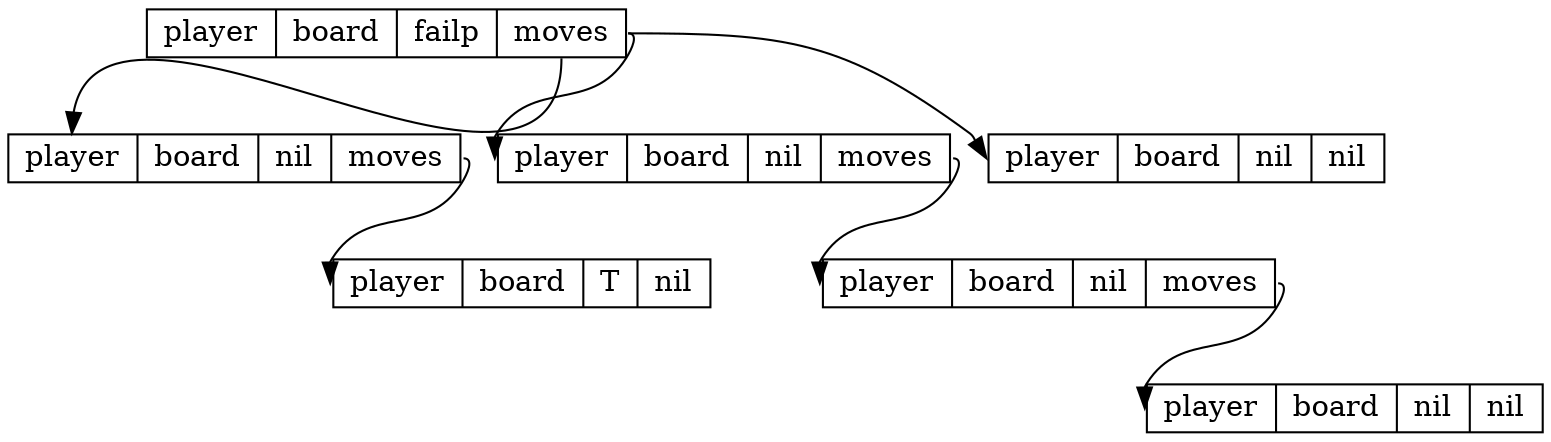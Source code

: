 # rules engine tree
digraph RulesEngine {
	node [shape=record, height=0.1];

	node0 [label = "player | board | failp | <m> moves"];
	node1 [label = "<p> player | board | nil | <m> moves"];
	node2 [label = "<p> player | board | nil | <m> moves"];
	node3 [label = "<p> player | board | nil | <m> moves"];
	node4 [label = "<p> player | board | nil | <m> nil"];

	
	node8 [label = "<p> player | board | T | <m> nil"];
	node9 [label = "<p> player | board | nil | nil"];

	node0:m -> node1:p;
	node0:m -> node2:p;
	node0:m -> node4:p;
	node2:m -> node3:p;
	node3:m -> node9:p;
	node1:m -> node8:p;
}
